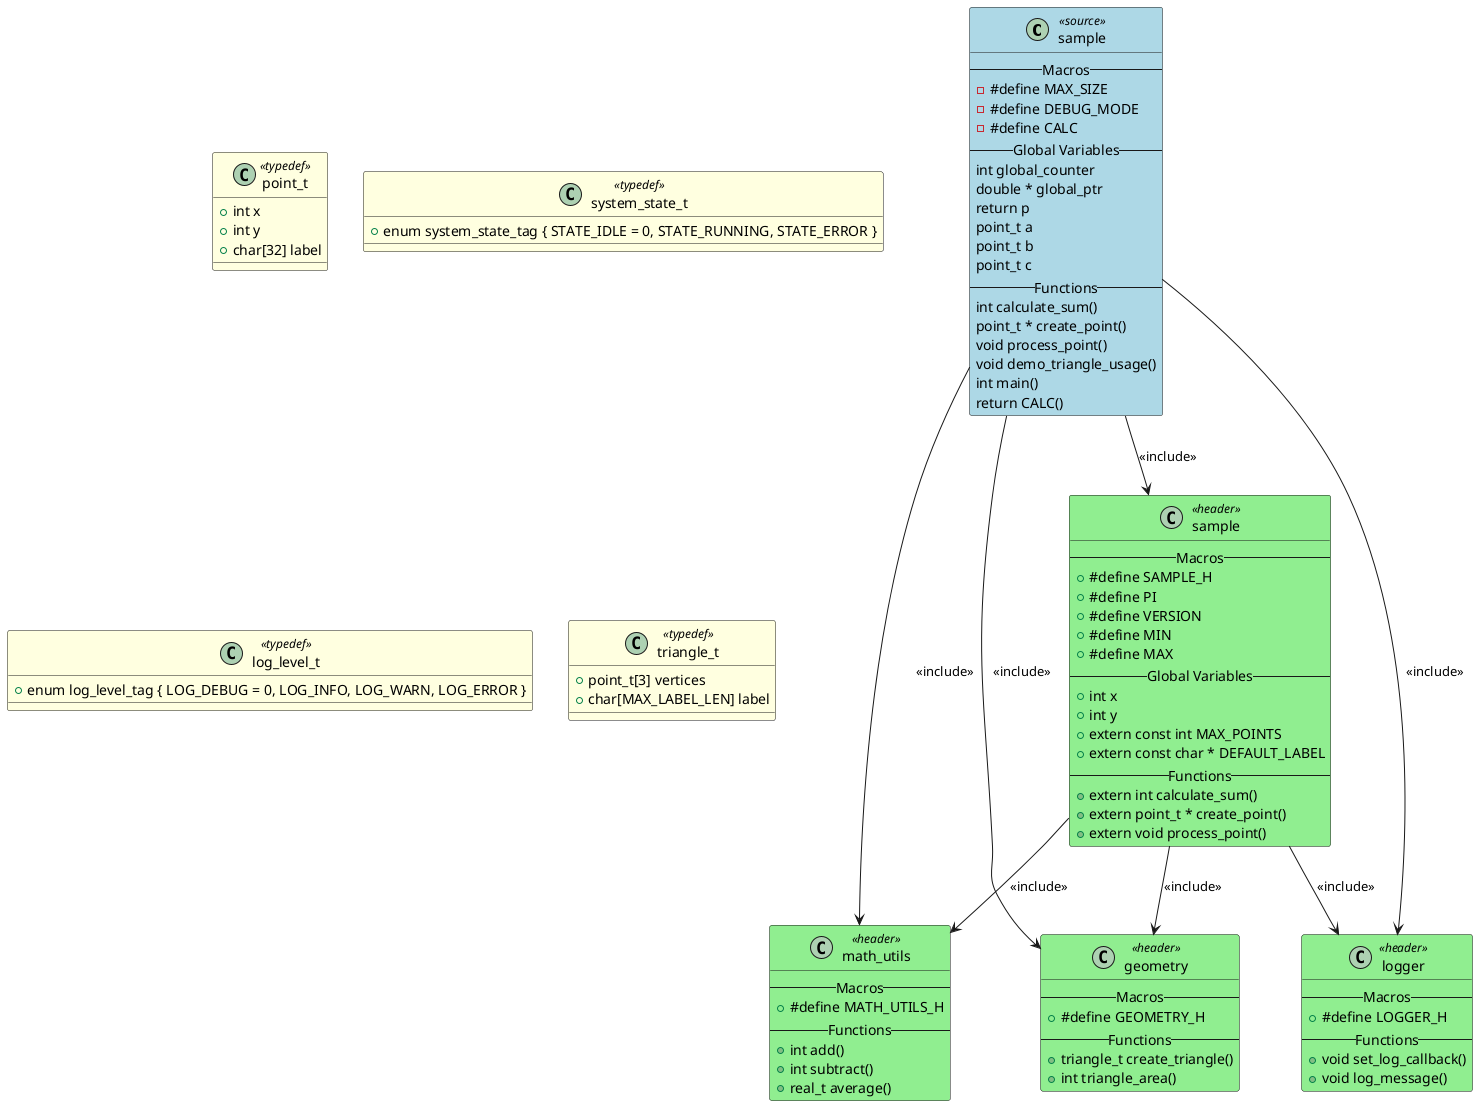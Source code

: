 @startuml sample

class "sample" as SAMPLE <<source>> #LightBlue
{
    -- Macros --
    - #define MAX_SIZE
    - #define DEBUG_MODE
    - #define CALC
    -- Global Variables --
    int global_counter
    double * global_ptr
    return p
    point_t a
    point_t b
    point_t c
    -- Functions --
    int calculate_sum()
    point_t * create_point()
    void process_point()
    void demo_triangle_usage()
    int main()
    return CALC()
}

class "sample" as HEADER_SAMPLE <<header>> #LightGreen
{
    -- Macros --
    + #define SAMPLE_H
    + #define PI
    + #define VERSION
    + #define MIN
    + #define MAX
    -- Global Variables --
    + int x
    + int y
    + extern const int MAX_POINTS
    + extern const char * DEFAULT_LABEL
    -- Functions --
    + extern int calculate_sum()
    + extern point_t * create_point()
    + extern void process_point()
}

class "math_utils" as HEADER_MATH_UTILS <<header>> #LightGreen
{
    -- Macros --
    + #define MATH_UTILS_H
    -- Functions --
    + int add()
    + int subtract()
    + real_t average()
}

class "logger" as HEADER_LOGGER <<header>> #LightGreen
{
    -- Macros --
    + #define LOGGER_H
    -- Functions --
    + void set_log_callback()
    + void log_message()
}

class "geometry" as HEADER_GEOMETRY <<header>> #LightGreen
{
    -- Macros --
    + #define GEOMETRY_H
    -- Functions --
    + triangle_t create_triangle()
    + int triangle_area()
}

class "point_t" as TYPEDEF_POINT_T <<typedef>> #LightYellow
{
    + int x
    + int y
    + char[32] label
}

class "system_state_t" as TYPEDEF_SYSTEM_STATE_T <<typedef>> #LightYellow
{
    + enum system_state_tag { STATE_IDLE = 0, STATE_RUNNING, STATE_ERROR }
}

class "log_level_t" as TYPEDEF_LOG_LEVEL_T <<typedef>> #LightYellow
{
    + enum log_level_tag { LOG_DEBUG = 0, LOG_INFO, LOG_WARN, LOG_ERROR }
}

class "triangle_t" as TYPEDEF_TRIANGLE_T <<typedef>> #LightYellow
{
    + point_t[3] vertices
    + char[MAX_LABEL_LEN] label
}

SAMPLE --> HEADER_SAMPLE : <<include>>
SAMPLE --> HEADER_MATH_UTILS : <<include>>
SAMPLE --> HEADER_LOGGER : <<include>>
SAMPLE --> HEADER_GEOMETRY : <<include>>
HEADER_SAMPLE --> HEADER_MATH_UTILS : <<include>>
HEADER_SAMPLE --> HEADER_LOGGER : <<include>>
HEADER_SAMPLE --> HEADER_GEOMETRY : <<include>>

@enduml